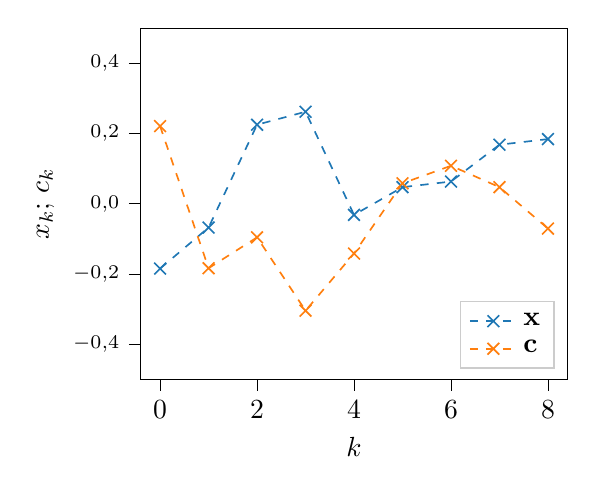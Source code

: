 % This file was created with tikzplotlib v0.10.1.
\begin{tikzpicture}

\definecolor{darkgray176}{RGB}{176,176,176}
\definecolor{darkorange25512714}{RGB}{255,127,14}
\definecolor{lightgray204}{RGB}{204,204,204}
\definecolor{steelblue31119180}{RGB}{31,119,180}

\begin{axis}[
legend cell align={left},
legend style={
  fill opacity=0.8,
  draw opacity=1,
  text opacity=1,
  at={(0.97,0.03)},
  anchor=south east,
  draw=lightgray204
},
tick align=outside,
tick pos=left,
width=7cm,
x grid style={darkgray176},
xlabel={\(\displaystyle k\)},
xmin=-0.4, xmax=8.4,
xtick style={color=black},
y grid style={darkgray176},
ylabel={\(\displaystyle x_k\); \(\displaystyle c_k\)},
ymin=-0.5, ymax=0.5,
ytick style={color=black},
y tick label style={
    font=\scriptsize,
    /pgf/number format/.cd,
    use comma,
    fixed,
    fixed zerofill,
    precision=1,
    scaled ticks=false,
    /tikz/.cd
  },
]
\addplot [semithick, steelblue31119180, dashed, mark=x, mark size=3, mark options={solid}]
table {%
0 -0.185
1 -0.068
2 0.225
3 0.262
4 -0.032
5 0.047
6 0.063
7 0.168
8 0.184
};
\addlegendentry{$\mathbf{x}$}
\addplot [semithick, darkorange25512714, dashed, mark=x, mark size=3, mark options={solid}]
table {%
0 0.221
1 -0.184
2 -0.096
3 -0.305
4 -0.142
5 0.058
6 0.108
7 0.047
8 -0.071
};
\addlegendentry{$\mathbf{c}$}
\end{axis}

\end{tikzpicture}
